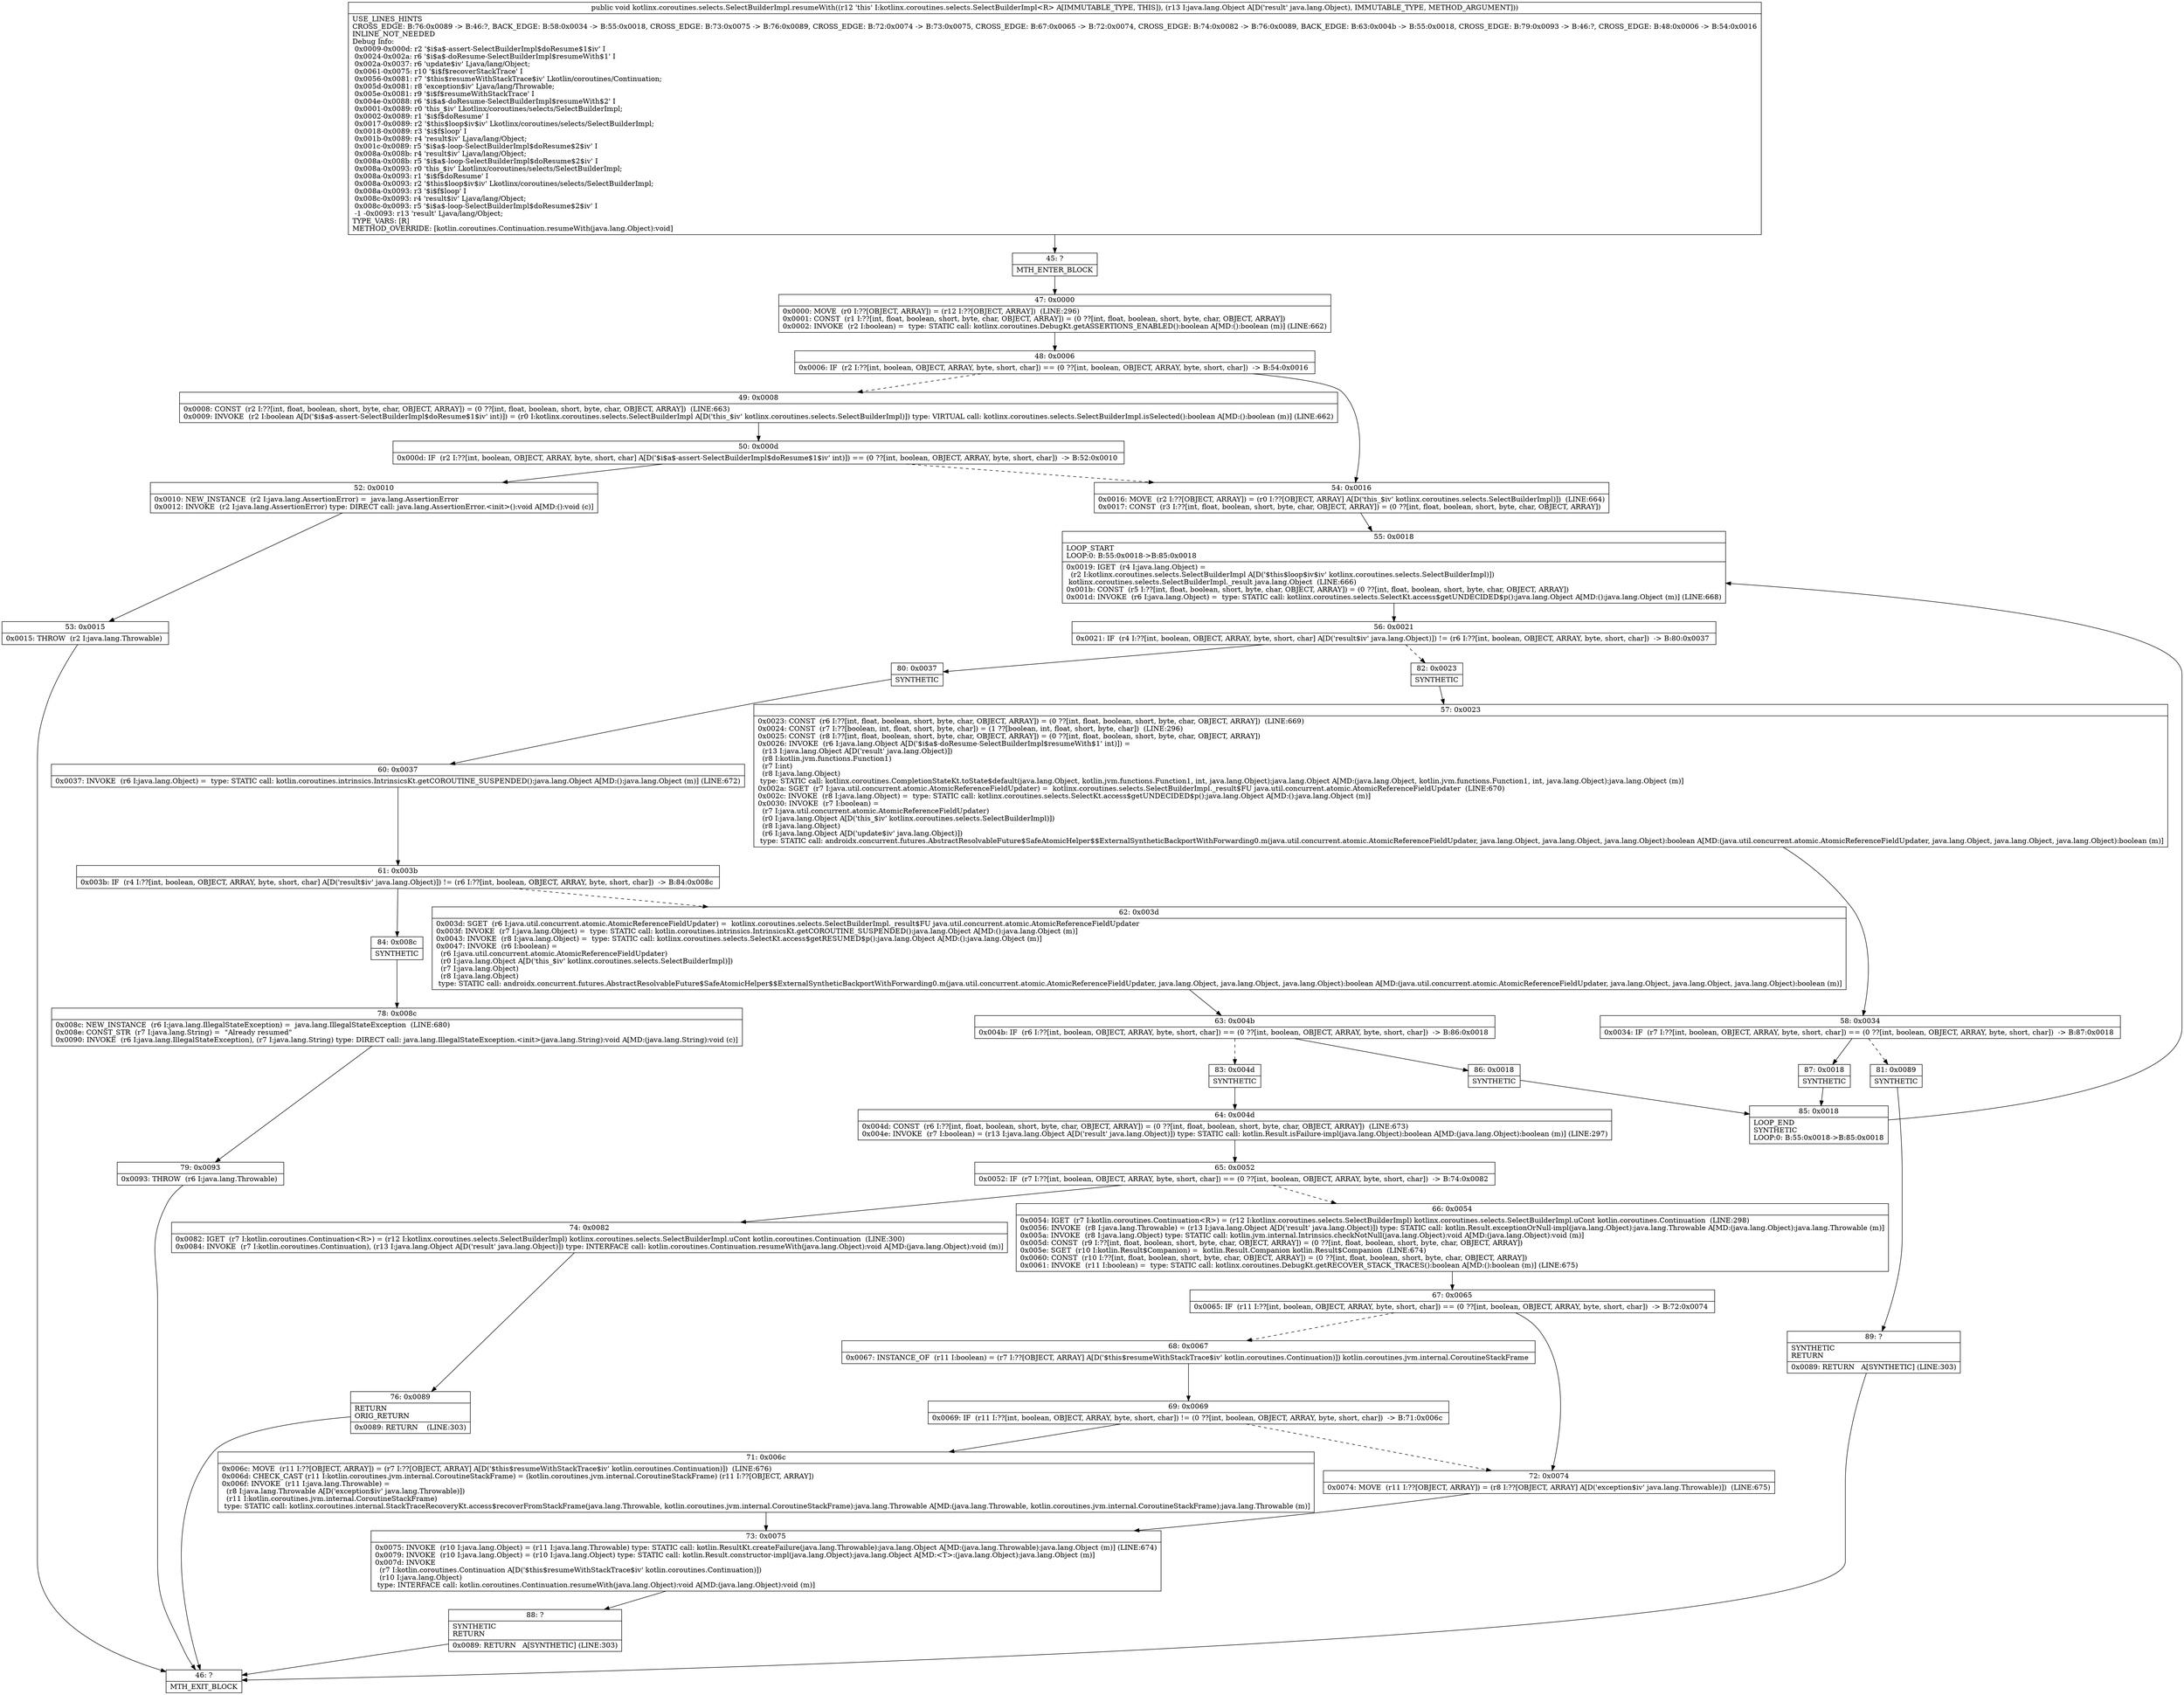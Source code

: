 digraph "CFG forkotlinx.coroutines.selects.SelectBuilderImpl.resumeWith(Ljava\/lang\/Object;)V" {
Node_45 [shape=record,label="{45\:\ ?|MTH_ENTER_BLOCK\l}"];
Node_47 [shape=record,label="{47\:\ 0x0000|0x0000: MOVE  (r0 I:??[OBJECT, ARRAY]) = (r12 I:??[OBJECT, ARRAY])  (LINE:296)\l0x0001: CONST  (r1 I:??[int, float, boolean, short, byte, char, OBJECT, ARRAY]) = (0 ??[int, float, boolean, short, byte, char, OBJECT, ARRAY]) \l0x0002: INVOKE  (r2 I:boolean) =  type: STATIC call: kotlinx.coroutines.DebugKt.getASSERTIONS_ENABLED():boolean A[MD:():boolean (m)] (LINE:662)\l}"];
Node_48 [shape=record,label="{48\:\ 0x0006|0x0006: IF  (r2 I:??[int, boolean, OBJECT, ARRAY, byte, short, char]) == (0 ??[int, boolean, OBJECT, ARRAY, byte, short, char])  \-\> B:54:0x0016 \l}"];
Node_49 [shape=record,label="{49\:\ 0x0008|0x0008: CONST  (r2 I:??[int, float, boolean, short, byte, char, OBJECT, ARRAY]) = (0 ??[int, float, boolean, short, byte, char, OBJECT, ARRAY])  (LINE:663)\l0x0009: INVOKE  (r2 I:boolean A[D('$i$a$\-assert\-SelectBuilderImpl$doResume$1$iv' int)]) = (r0 I:kotlinx.coroutines.selects.SelectBuilderImpl A[D('this_$iv' kotlinx.coroutines.selects.SelectBuilderImpl)]) type: VIRTUAL call: kotlinx.coroutines.selects.SelectBuilderImpl.isSelected():boolean A[MD:():boolean (m)] (LINE:662)\l}"];
Node_50 [shape=record,label="{50\:\ 0x000d|0x000d: IF  (r2 I:??[int, boolean, OBJECT, ARRAY, byte, short, char] A[D('$i$a$\-assert\-SelectBuilderImpl$doResume$1$iv' int)]) == (0 ??[int, boolean, OBJECT, ARRAY, byte, short, char])  \-\> B:52:0x0010 \l}"];
Node_52 [shape=record,label="{52\:\ 0x0010|0x0010: NEW_INSTANCE  (r2 I:java.lang.AssertionError) =  java.lang.AssertionError \l0x0012: INVOKE  (r2 I:java.lang.AssertionError) type: DIRECT call: java.lang.AssertionError.\<init\>():void A[MD:():void (c)]\l}"];
Node_53 [shape=record,label="{53\:\ 0x0015|0x0015: THROW  (r2 I:java.lang.Throwable) \l}"];
Node_46 [shape=record,label="{46\:\ ?|MTH_EXIT_BLOCK\l}"];
Node_54 [shape=record,label="{54\:\ 0x0016|0x0016: MOVE  (r2 I:??[OBJECT, ARRAY]) = (r0 I:??[OBJECT, ARRAY] A[D('this_$iv' kotlinx.coroutines.selects.SelectBuilderImpl)])  (LINE:664)\l0x0017: CONST  (r3 I:??[int, float, boolean, short, byte, char, OBJECT, ARRAY]) = (0 ??[int, float, boolean, short, byte, char, OBJECT, ARRAY]) \l}"];
Node_55 [shape=record,label="{55\:\ 0x0018|LOOP_START\lLOOP:0: B:55:0x0018\-\>B:85:0x0018\l|0x0019: IGET  (r4 I:java.lang.Object) = \l  (r2 I:kotlinx.coroutines.selects.SelectBuilderImpl A[D('$this$loop$iv$iv' kotlinx.coroutines.selects.SelectBuilderImpl)])\l kotlinx.coroutines.selects.SelectBuilderImpl._result java.lang.Object  (LINE:666)\l0x001b: CONST  (r5 I:??[int, float, boolean, short, byte, char, OBJECT, ARRAY]) = (0 ??[int, float, boolean, short, byte, char, OBJECT, ARRAY]) \l0x001d: INVOKE  (r6 I:java.lang.Object) =  type: STATIC call: kotlinx.coroutines.selects.SelectKt.access$getUNDECIDED$p():java.lang.Object A[MD:():java.lang.Object (m)] (LINE:668)\l}"];
Node_56 [shape=record,label="{56\:\ 0x0021|0x0021: IF  (r4 I:??[int, boolean, OBJECT, ARRAY, byte, short, char] A[D('result$iv' java.lang.Object)]) != (r6 I:??[int, boolean, OBJECT, ARRAY, byte, short, char])  \-\> B:80:0x0037 \l}"];
Node_80 [shape=record,label="{80\:\ 0x0037|SYNTHETIC\l}"];
Node_60 [shape=record,label="{60\:\ 0x0037|0x0037: INVOKE  (r6 I:java.lang.Object) =  type: STATIC call: kotlin.coroutines.intrinsics.IntrinsicsKt.getCOROUTINE_SUSPENDED():java.lang.Object A[MD:():java.lang.Object (m)] (LINE:672)\l}"];
Node_61 [shape=record,label="{61\:\ 0x003b|0x003b: IF  (r4 I:??[int, boolean, OBJECT, ARRAY, byte, short, char] A[D('result$iv' java.lang.Object)]) != (r6 I:??[int, boolean, OBJECT, ARRAY, byte, short, char])  \-\> B:84:0x008c \l}"];
Node_62 [shape=record,label="{62\:\ 0x003d|0x003d: SGET  (r6 I:java.util.concurrent.atomic.AtomicReferenceFieldUpdater) =  kotlinx.coroutines.selects.SelectBuilderImpl._result$FU java.util.concurrent.atomic.AtomicReferenceFieldUpdater \l0x003f: INVOKE  (r7 I:java.lang.Object) =  type: STATIC call: kotlin.coroutines.intrinsics.IntrinsicsKt.getCOROUTINE_SUSPENDED():java.lang.Object A[MD:():java.lang.Object (m)]\l0x0043: INVOKE  (r8 I:java.lang.Object) =  type: STATIC call: kotlinx.coroutines.selects.SelectKt.access$getRESUMED$p():java.lang.Object A[MD:():java.lang.Object (m)]\l0x0047: INVOKE  (r6 I:boolean) = \l  (r6 I:java.util.concurrent.atomic.AtomicReferenceFieldUpdater)\l  (r0 I:java.lang.Object A[D('this_$iv' kotlinx.coroutines.selects.SelectBuilderImpl)])\l  (r7 I:java.lang.Object)\l  (r8 I:java.lang.Object)\l type: STATIC call: androidx.concurrent.futures.AbstractResolvableFuture$SafeAtomicHelper$$ExternalSyntheticBackportWithForwarding0.m(java.util.concurrent.atomic.AtomicReferenceFieldUpdater, java.lang.Object, java.lang.Object, java.lang.Object):boolean A[MD:(java.util.concurrent.atomic.AtomicReferenceFieldUpdater, java.lang.Object, java.lang.Object, java.lang.Object):boolean (m)]\l}"];
Node_63 [shape=record,label="{63\:\ 0x004b|0x004b: IF  (r6 I:??[int, boolean, OBJECT, ARRAY, byte, short, char]) == (0 ??[int, boolean, OBJECT, ARRAY, byte, short, char])  \-\> B:86:0x0018 \l}"];
Node_83 [shape=record,label="{83\:\ 0x004d|SYNTHETIC\l}"];
Node_64 [shape=record,label="{64\:\ 0x004d|0x004d: CONST  (r6 I:??[int, float, boolean, short, byte, char, OBJECT, ARRAY]) = (0 ??[int, float, boolean, short, byte, char, OBJECT, ARRAY])  (LINE:673)\l0x004e: INVOKE  (r7 I:boolean) = (r13 I:java.lang.Object A[D('result' java.lang.Object)]) type: STATIC call: kotlin.Result.isFailure\-impl(java.lang.Object):boolean A[MD:(java.lang.Object):boolean (m)] (LINE:297)\l}"];
Node_65 [shape=record,label="{65\:\ 0x0052|0x0052: IF  (r7 I:??[int, boolean, OBJECT, ARRAY, byte, short, char]) == (0 ??[int, boolean, OBJECT, ARRAY, byte, short, char])  \-\> B:74:0x0082 \l}"];
Node_66 [shape=record,label="{66\:\ 0x0054|0x0054: IGET  (r7 I:kotlin.coroutines.Continuation\<R\>) = (r12 I:kotlinx.coroutines.selects.SelectBuilderImpl) kotlinx.coroutines.selects.SelectBuilderImpl.uCont kotlin.coroutines.Continuation  (LINE:298)\l0x0056: INVOKE  (r8 I:java.lang.Throwable) = (r13 I:java.lang.Object A[D('result' java.lang.Object)]) type: STATIC call: kotlin.Result.exceptionOrNull\-impl(java.lang.Object):java.lang.Throwable A[MD:(java.lang.Object):java.lang.Throwable (m)]\l0x005a: INVOKE  (r8 I:java.lang.Object) type: STATIC call: kotlin.jvm.internal.Intrinsics.checkNotNull(java.lang.Object):void A[MD:(java.lang.Object):void (m)]\l0x005d: CONST  (r9 I:??[int, float, boolean, short, byte, char, OBJECT, ARRAY]) = (0 ??[int, float, boolean, short, byte, char, OBJECT, ARRAY]) \l0x005e: SGET  (r10 I:kotlin.Result$Companion) =  kotlin.Result.Companion kotlin.Result$Companion  (LINE:674)\l0x0060: CONST  (r10 I:??[int, float, boolean, short, byte, char, OBJECT, ARRAY]) = (0 ??[int, float, boolean, short, byte, char, OBJECT, ARRAY]) \l0x0061: INVOKE  (r11 I:boolean) =  type: STATIC call: kotlinx.coroutines.DebugKt.getRECOVER_STACK_TRACES():boolean A[MD:():boolean (m)] (LINE:675)\l}"];
Node_67 [shape=record,label="{67\:\ 0x0065|0x0065: IF  (r11 I:??[int, boolean, OBJECT, ARRAY, byte, short, char]) == (0 ??[int, boolean, OBJECT, ARRAY, byte, short, char])  \-\> B:72:0x0074 \l}"];
Node_68 [shape=record,label="{68\:\ 0x0067|0x0067: INSTANCE_OF  (r11 I:boolean) = (r7 I:??[OBJECT, ARRAY] A[D('$this$resumeWithStackTrace$iv' kotlin.coroutines.Continuation)]) kotlin.coroutines.jvm.internal.CoroutineStackFrame \l}"];
Node_69 [shape=record,label="{69\:\ 0x0069|0x0069: IF  (r11 I:??[int, boolean, OBJECT, ARRAY, byte, short, char]) != (0 ??[int, boolean, OBJECT, ARRAY, byte, short, char])  \-\> B:71:0x006c \l}"];
Node_71 [shape=record,label="{71\:\ 0x006c|0x006c: MOVE  (r11 I:??[OBJECT, ARRAY]) = (r7 I:??[OBJECT, ARRAY] A[D('$this$resumeWithStackTrace$iv' kotlin.coroutines.Continuation)])  (LINE:676)\l0x006d: CHECK_CAST (r11 I:kotlin.coroutines.jvm.internal.CoroutineStackFrame) = (kotlin.coroutines.jvm.internal.CoroutineStackFrame) (r11 I:??[OBJECT, ARRAY]) \l0x006f: INVOKE  (r11 I:java.lang.Throwable) = \l  (r8 I:java.lang.Throwable A[D('exception$iv' java.lang.Throwable)])\l  (r11 I:kotlin.coroutines.jvm.internal.CoroutineStackFrame)\l type: STATIC call: kotlinx.coroutines.internal.StackTraceRecoveryKt.access$recoverFromStackFrame(java.lang.Throwable, kotlin.coroutines.jvm.internal.CoroutineStackFrame):java.lang.Throwable A[MD:(java.lang.Throwable, kotlin.coroutines.jvm.internal.CoroutineStackFrame):java.lang.Throwable (m)]\l}"];
Node_73 [shape=record,label="{73\:\ 0x0075|0x0075: INVOKE  (r10 I:java.lang.Object) = (r11 I:java.lang.Throwable) type: STATIC call: kotlin.ResultKt.createFailure(java.lang.Throwable):java.lang.Object A[MD:(java.lang.Throwable):java.lang.Object (m)] (LINE:674)\l0x0079: INVOKE  (r10 I:java.lang.Object) = (r10 I:java.lang.Object) type: STATIC call: kotlin.Result.constructor\-impl(java.lang.Object):java.lang.Object A[MD:\<T\>:(java.lang.Object):java.lang.Object (m)]\l0x007d: INVOKE  \l  (r7 I:kotlin.coroutines.Continuation A[D('$this$resumeWithStackTrace$iv' kotlin.coroutines.Continuation)])\l  (r10 I:java.lang.Object)\l type: INTERFACE call: kotlin.coroutines.Continuation.resumeWith(java.lang.Object):void A[MD:(java.lang.Object):void (m)]\l}"];
Node_88 [shape=record,label="{88\:\ ?|SYNTHETIC\lRETURN\l|0x0089: RETURN   A[SYNTHETIC] (LINE:303)\l}"];
Node_72 [shape=record,label="{72\:\ 0x0074|0x0074: MOVE  (r11 I:??[OBJECT, ARRAY]) = (r8 I:??[OBJECT, ARRAY] A[D('exception$iv' java.lang.Throwable)])  (LINE:675)\l}"];
Node_74 [shape=record,label="{74\:\ 0x0082|0x0082: IGET  (r7 I:kotlin.coroutines.Continuation\<R\>) = (r12 I:kotlinx.coroutines.selects.SelectBuilderImpl) kotlinx.coroutines.selects.SelectBuilderImpl.uCont kotlin.coroutines.Continuation  (LINE:300)\l0x0084: INVOKE  (r7 I:kotlin.coroutines.Continuation), (r13 I:java.lang.Object A[D('result' java.lang.Object)]) type: INTERFACE call: kotlin.coroutines.Continuation.resumeWith(java.lang.Object):void A[MD:(java.lang.Object):void (m)]\l}"];
Node_76 [shape=record,label="{76\:\ 0x0089|RETURN\lORIG_RETURN\l|0x0089: RETURN    (LINE:303)\l}"];
Node_86 [shape=record,label="{86\:\ 0x0018|SYNTHETIC\l}"];
Node_85 [shape=record,label="{85\:\ 0x0018|LOOP_END\lSYNTHETIC\lLOOP:0: B:55:0x0018\-\>B:85:0x0018\l}"];
Node_84 [shape=record,label="{84\:\ 0x008c|SYNTHETIC\l}"];
Node_78 [shape=record,label="{78\:\ 0x008c|0x008c: NEW_INSTANCE  (r6 I:java.lang.IllegalStateException) =  java.lang.IllegalStateException  (LINE:680)\l0x008e: CONST_STR  (r7 I:java.lang.String) =  \"Already resumed\" \l0x0090: INVOKE  (r6 I:java.lang.IllegalStateException), (r7 I:java.lang.String) type: DIRECT call: java.lang.IllegalStateException.\<init\>(java.lang.String):void A[MD:(java.lang.String):void (c)]\l}"];
Node_79 [shape=record,label="{79\:\ 0x0093|0x0093: THROW  (r6 I:java.lang.Throwable) \l}"];
Node_82 [shape=record,label="{82\:\ 0x0023|SYNTHETIC\l}"];
Node_57 [shape=record,label="{57\:\ 0x0023|0x0023: CONST  (r6 I:??[int, float, boolean, short, byte, char, OBJECT, ARRAY]) = (0 ??[int, float, boolean, short, byte, char, OBJECT, ARRAY])  (LINE:669)\l0x0024: CONST  (r7 I:??[boolean, int, float, short, byte, char]) = (1 ??[boolean, int, float, short, byte, char])  (LINE:296)\l0x0025: CONST  (r8 I:??[int, float, boolean, short, byte, char, OBJECT, ARRAY]) = (0 ??[int, float, boolean, short, byte, char, OBJECT, ARRAY]) \l0x0026: INVOKE  (r6 I:java.lang.Object A[D('$i$a$\-doResume\-SelectBuilderImpl$resumeWith$1' int)]) = \l  (r13 I:java.lang.Object A[D('result' java.lang.Object)])\l  (r8 I:kotlin.jvm.functions.Function1)\l  (r7 I:int)\l  (r8 I:java.lang.Object)\l type: STATIC call: kotlinx.coroutines.CompletionStateKt.toState$default(java.lang.Object, kotlin.jvm.functions.Function1, int, java.lang.Object):java.lang.Object A[MD:(java.lang.Object, kotlin.jvm.functions.Function1, int, java.lang.Object):java.lang.Object (m)]\l0x002a: SGET  (r7 I:java.util.concurrent.atomic.AtomicReferenceFieldUpdater) =  kotlinx.coroutines.selects.SelectBuilderImpl._result$FU java.util.concurrent.atomic.AtomicReferenceFieldUpdater  (LINE:670)\l0x002c: INVOKE  (r8 I:java.lang.Object) =  type: STATIC call: kotlinx.coroutines.selects.SelectKt.access$getUNDECIDED$p():java.lang.Object A[MD:():java.lang.Object (m)]\l0x0030: INVOKE  (r7 I:boolean) = \l  (r7 I:java.util.concurrent.atomic.AtomicReferenceFieldUpdater)\l  (r0 I:java.lang.Object A[D('this_$iv' kotlinx.coroutines.selects.SelectBuilderImpl)])\l  (r8 I:java.lang.Object)\l  (r6 I:java.lang.Object A[D('update$iv' java.lang.Object)])\l type: STATIC call: androidx.concurrent.futures.AbstractResolvableFuture$SafeAtomicHelper$$ExternalSyntheticBackportWithForwarding0.m(java.util.concurrent.atomic.AtomicReferenceFieldUpdater, java.lang.Object, java.lang.Object, java.lang.Object):boolean A[MD:(java.util.concurrent.atomic.AtomicReferenceFieldUpdater, java.lang.Object, java.lang.Object, java.lang.Object):boolean (m)]\l}"];
Node_58 [shape=record,label="{58\:\ 0x0034|0x0034: IF  (r7 I:??[int, boolean, OBJECT, ARRAY, byte, short, char]) == (0 ??[int, boolean, OBJECT, ARRAY, byte, short, char])  \-\> B:87:0x0018 \l}"];
Node_81 [shape=record,label="{81\:\ 0x0089|SYNTHETIC\l}"];
Node_89 [shape=record,label="{89\:\ ?|SYNTHETIC\lRETURN\l|0x0089: RETURN   A[SYNTHETIC] (LINE:303)\l}"];
Node_87 [shape=record,label="{87\:\ 0x0018|SYNTHETIC\l}"];
MethodNode[shape=record,label="{public void kotlinx.coroutines.selects.SelectBuilderImpl.resumeWith((r12 'this' I:kotlinx.coroutines.selects.SelectBuilderImpl\<R\> A[IMMUTABLE_TYPE, THIS]), (r13 I:java.lang.Object A[D('result' java.lang.Object), IMMUTABLE_TYPE, METHOD_ARGUMENT]))  | USE_LINES_HINTS\lCROSS_EDGE: B:76:0x0089 \-\> B:46:?, BACK_EDGE: B:58:0x0034 \-\> B:55:0x0018, CROSS_EDGE: B:73:0x0075 \-\> B:76:0x0089, CROSS_EDGE: B:72:0x0074 \-\> B:73:0x0075, CROSS_EDGE: B:67:0x0065 \-\> B:72:0x0074, CROSS_EDGE: B:74:0x0082 \-\> B:76:0x0089, BACK_EDGE: B:63:0x004b \-\> B:55:0x0018, CROSS_EDGE: B:79:0x0093 \-\> B:46:?, CROSS_EDGE: B:48:0x0006 \-\> B:54:0x0016\lINLINE_NOT_NEEDED\lDebug Info:\l  0x0009\-0x000d: r2 '$i$a$\-assert\-SelectBuilderImpl$doResume$1$iv' I\l  0x0024\-0x002a: r6 '$i$a$\-doResume\-SelectBuilderImpl$resumeWith$1' I\l  0x002a\-0x0037: r6 'update$iv' Ljava\/lang\/Object;\l  0x0061\-0x0075: r10 '$i$f$recoverStackTrace' I\l  0x0056\-0x0081: r7 '$this$resumeWithStackTrace$iv' Lkotlin\/coroutines\/Continuation;\l  0x005d\-0x0081: r8 'exception$iv' Ljava\/lang\/Throwable;\l  0x005e\-0x0081: r9 '$i$f$resumeWithStackTrace' I\l  0x004e\-0x0088: r6 '$i$a$\-doResume\-SelectBuilderImpl$resumeWith$2' I\l  0x0001\-0x0089: r0 'this_$iv' Lkotlinx\/coroutines\/selects\/SelectBuilderImpl;\l  0x0002\-0x0089: r1 '$i$f$doResume' I\l  0x0017\-0x0089: r2 '$this$loop$iv$iv' Lkotlinx\/coroutines\/selects\/SelectBuilderImpl;\l  0x0018\-0x0089: r3 '$i$f$loop' I\l  0x001b\-0x0089: r4 'result$iv' Ljava\/lang\/Object;\l  0x001c\-0x0089: r5 '$i$a$\-loop\-SelectBuilderImpl$doResume$2$iv' I\l  0x008a\-0x008b: r4 'result$iv' Ljava\/lang\/Object;\l  0x008a\-0x008b: r5 '$i$a$\-loop\-SelectBuilderImpl$doResume$2$iv' I\l  0x008a\-0x0093: r0 'this_$iv' Lkotlinx\/coroutines\/selects\/SelectBuilderImpl;\l  0x008a\-0x0093: r1 '$i$f$doResume' I\l  0x008a\-0x0093: r2 '$this$loop$iv$iv' Lkotlinx\/coroutines\/selects\/SelectBuilderImpl;\l  0x008a\-0x0093: r3 '$i$f$loop' I\l  0x008c\-0x0093: r4 'result$iv' Ljava\/lang\/Object;\l  0x008c\-0x0093: r5 '$i$a$\-loop\-SelectBuilderImpl$doResume$2$iv' I\l  \-1 \-0x0093: r13 'result' Ljava\/lang\/Object;\lTYPE_VARS: [R]\lMETHOD_OVERRIDE: [kotlin.coroutines.Continuation.resumeWith(java.lang.Object):void]\l}"];
MethodNode -> Node_45;Node_45 -> Node_47;
Node_47 -> Node_48;
Node_48 -> Node_49[style=dashed];
Node_48 -> Node_54;
Node_49 -> Node_50;
Node_50 -> Node_52;
Node_50 -> Node_54[style=dashed];
Node_52 -> Node_53;
Node_53 -> Node_46;
Node_54 -> Node_55;
Node_55 -> Node_56;
Node_56 -> Node_80;
Node_56 -> Node_82[style=dashed];
Node_80 -> Node_60;
Node_60 -> Node_61;
Node_61 -> Node_62[style=dashed];
Node_61 -> Node_84;
Node_62 -> Node_63;
Node_63 -> Node_83[style=dashed];
Node_63 -> Node_86;
Node_83 -> Node_64;
Node_64 -> Node_65;
Node_65 -> Node_66[style=dashed];
Node_65 -> Node_74;
Node_66 -> Node_67;
Node_67 -> Node_68[style=dashed];
Node_67 -> Node_72;
Node_68 -> Node_69;
Node_69 -> Node_71;
Node_69 -> Node_72[style=dashed];
Node_71 -> Node_73;
Node_73 -> Node_88;
Node_88 -> Node_46;
Node_72 -> Node_73;
Node_74 -> Node_76;
Node_76 -> Node_46;
Node_86 -> Node_85;
Node_85 -> Node_55;
Node_84 -> Node_78;
Node_78 -> Node_79;
Node_79 -> Node_46;
Node_82 -> Node_57;
Node_57 -> Node_58;
Node_58 -> Node_81[style=dashed];
Node_58 -> Node_87;
Node_81 -> Node_89;
Node_89 -> Node_46;
Node_87 -> Node_85;
}

